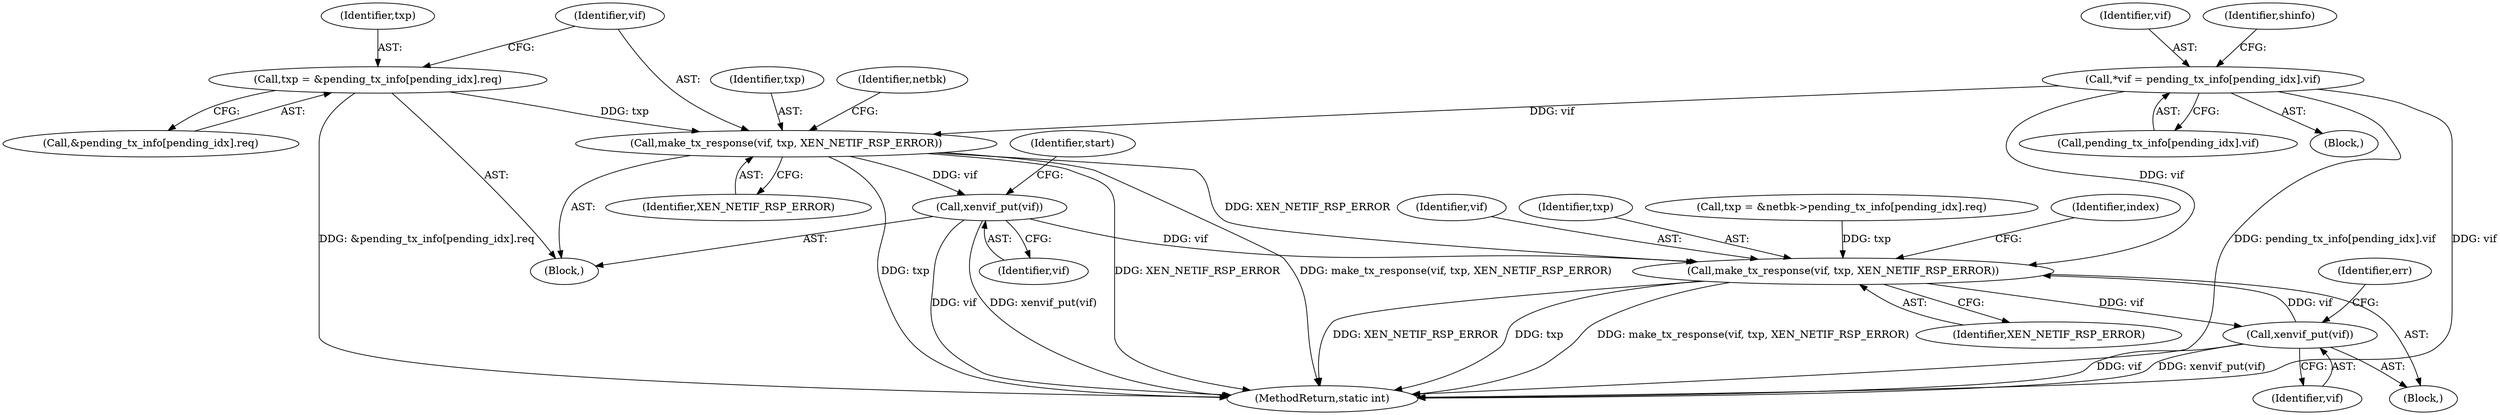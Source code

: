 digraph "1_linux_7d5145d8eb2b9791533ffe4dc003b129b9696c48_1@pointer" {
"1000192" [label="(Call,xenvif_put(vif))"];
"1000181" [label="(Call,make_tx_response(vif, txp, XEN_NETIF_RSP_ERROR))"];
"1000134" [label="(Call,*vif = pending_tx_info[pending_idx].vif)"];
"1000173" [label="(Call,txp = &pending_tx_info[pending_idx].req)"];
"1000255" [label="(Call,make_tx_response(vif, txp, XEN_NETIF_RSP_ERROR))"];
"1000273" [label="(Call,xenvif_put(vif))"];
"1000183" [label="(Identifier,txp)"];
"1000173" [label="(Call,txp = &pending_tx_info[pending_idx].req)"];
"1000276" [label="(Identifier,err)"];
"1000256" [label="(Identifier,vif)"];
"1000175" [label="(Call,&pending_tx_info[pending_idx].req)"];
"1000214" [label="(Block,)"];
"1000174" [label="(Identifier,txp)"];
"1000274" [label="(Identifier,vif)"];
"1000255" [label="(Call,make_tx_response(vif, txp, XEN_NETIF_RSP_ERROR))"];
"1000136" [label="(Call,pending_tx_info[pending_idx].vif)"];
"1000257" [label="(Identifier,txp)"];
"1000195" [label="(Identifier,start)"];
"1000181" [label="(Call,make_tx_response(vif, txp, XEN_NETIF_RSP_ERROR))"];
"1000322" [label="(MethodReturn,static int)"];
"1000134" [label="(Call,*vif = pending_tx_info[pending_idx].vif)"];
"1000188" [label="(Identifier,netbk)"];
"1000135" [label="(Identifier,vif)"];
"1000192" [label="(Call,xenvif_put(vif))"];
"1000144" [label="(Identifier,shinfo)"];
"1000164" [label="(Block,)"];
"1000258" [label="(Identifier,XEN_NETIF_RSP_ERROR)"];
"1000112" [label="(Block,)"];
"1000245" [label="(Call,txp = &netbk->pending_tx_info[pending_idx].req)"];
"1000273" [label="(Call,xenvif_put(vif))"];
"1000260" [label="(Identifier,index)"];
"1000193" [label="(Identifier,vif)"];
"1000182" [label="(Identifier,vif)"];
"1000184" [label="(Identifier,XEN_NETIF_RSP_ERROR)"];
"1000192" -> "1000164"  [label="AST: "];
"1000192" -> "1000193"  [label="CFG: "];
"1000193" -> "1000192"  [label="AST: "];
"1000195" -> "1000192"  [label="CFG: "];
"1000192" -> "1000322"  [label="DDG: vif"];
"1000192" -> "1000322"  [label="DDG: xenvif_put(vif)"];
"1000181" -> "1000192"  [label="DDG: vif"];
"1000192" -> "1000255"  [label="DDG: vif"];
"1000181" -> "1000164"  [label="AST: "];
"1000181" -> "1000184"  [label="CFG: "];
"1000182" -> "1000181"  [label="AST: "];
"1000183" -> "1000181"  [label="AST: "];
"1000184" -> "1000181"  [label="AST: "];
"1000188" -> "1000181"  [label="CFG: "];
"1000181" -> "1000322"  [label="DDG: XEN_NETIF_RSP_ERROR"];
"1000181" -> "1000322"  [label="DDG: make_tx_response(vif, txp, XEN_NETIF_RSP_ERROR)"];
"1000181" -> "1000322"  [label="DDG: txp"];
"1000134" -> "1000181"  [label="DDG: vif"];
"1000173" -> "1000181"  [label="DDG: txp"];
"1000181" -> "1000255"  [label="DDG: XEN_NETIF_RSP_ERROR"];
"1000134" -> "1000112"  [label="AST: "];
"1000134" -> "1000136"  [label="CFG: "];
"1000135" -> "1000134"  [label="AST: "];
"1000136" -> "1000134"  [label="AST: "];
"1000144" -> "1000134"  [label="CFG: "];
"1000134" -> "1000322"  [label="DDG: vif"];
"1000134" -> "1000322"  [label="DDG: pending_tx_info[pending_idx].vif"];
"1000134" -> "1000255"  [label="DDG: vif"];
"1000173" -> "1000164"  [label="AST: "];
"1000173" -> "1000175"  [label="CFG: "];
"1000174" -> "1000173"  [label="AST: "];
"1000175" -> "1000173"  [label="AST: "];
"1000182" -> "1000173"  [label="CFG: "];
"1000173" -> "1000322"  [label="DDG: &pending_tx_info[pending_idx].req"];
"1000255" -> "1000214"  [label="AST: "];
"1000255" -> "1000258"  [label="CFG: "];
"1000256" -> "1000255"  [label="AST: "];
"1000257" -> "1000255"  [label="AST: "];
"1000258" -> "1000255"  [label="AST: "];
"1000260" -> "1000255"  [label="CFG: "];
"1000255" -> "1000322"  [label="DDG: make_tx_response(vif, txp, XEN_NETIF_RSP_ERROR)"];
"1000255" -> "1000322"  [label="DDG: XEN_NETIF_RSP_ERROR"];
"1000255" -> "1000322"  [label="DDG: txp"];
"1000273" -> "1000255"  [label="DDG: vif"];
"1000245" -> "1000255"  [label="DDG: txp"];
"1000255" -> "1000273"  [label="DDG: vif"];
"1000273" -> "1000214"  [label="AST: "];
"1000273" -> "1000274"  [label="CFG: "];
"1000274" -> "1000273"  [label="AST: "];
"1000276" -> "1000273"  [label="CFG: "];
"1000273" -> "1000322"  [label="DDG: vif"];
"1000273" -> "1000322"  [label="DDG: xenvif_put(vif)"];
}
